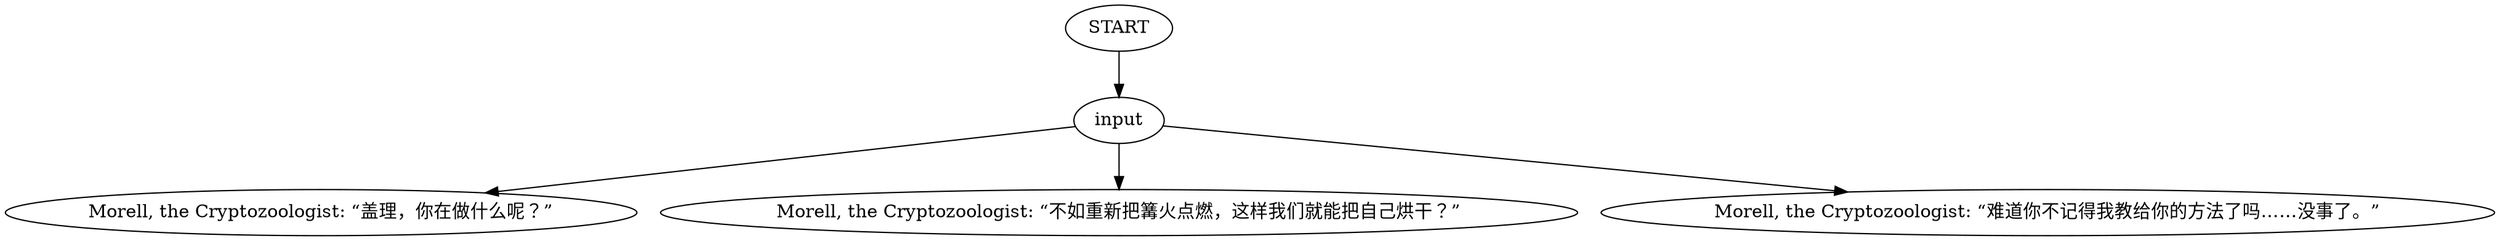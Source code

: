 # WESTCOAST / MORELL barks
# Morell checks to see if Gary is doing something useful.
# ==================================================
digraph G {
	  0 [label="START"];
	  1 [label="input"];
	  3 [label="Morell, the Cryptozoologist: “盖理，你在做什么呢？”"];
	  4 [label="Morell, the Cryptozoologist: “不如重新把篝火点燃，这样我们就能把自己烘干？”"];
	  5 [label="Morell, the Cryptozoologist: “难道你不记得我教给你的方法了吗……没事了。”"];
	  0 -> 1
	  1 -> 3
	  1 -> 4
	  1 -> 5
}


